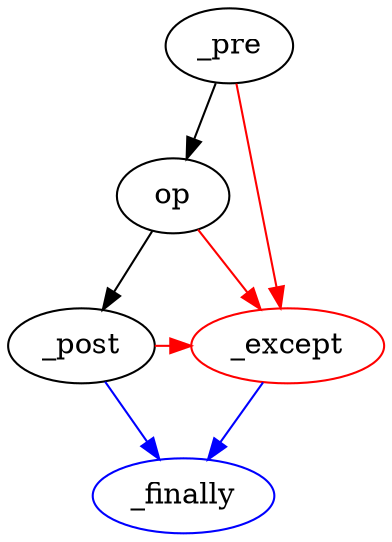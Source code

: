 digraph G {
  _except [ color = red ];
  _finally [ color = blue ];
  _pre    -> op;
  _pre    -> _except   [ color = red ];
  op      -> _post;
  op      -> _except   [ color = red ];
  _post   -> _except   [ color = red ];
  _post   -> _finally  [ color = blue ];
  _except -> _finally  [ color = blue ];
  { rank=same; _post; _except }
}

